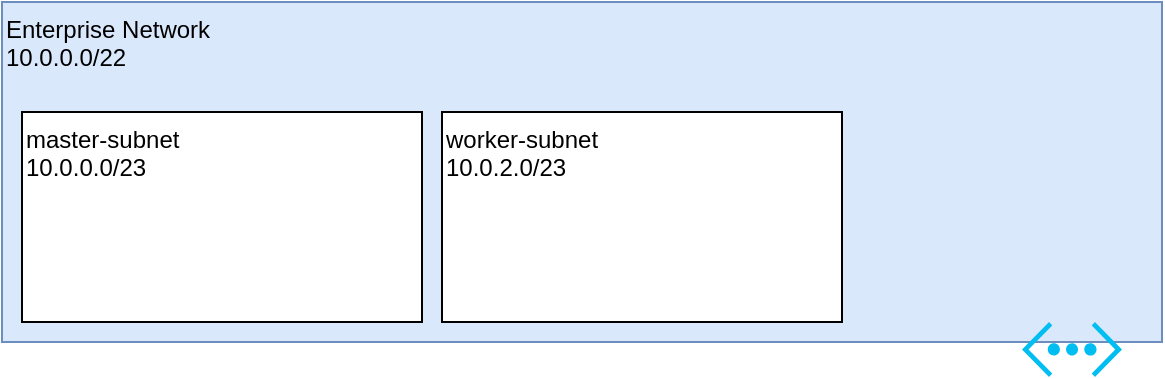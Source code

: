 <mxfile version="14.4.3" type="github">
  <diagram id="lvu1Uq9sEYOPz8YFPqiM" name="Page-1">
    <mxGraphModel dx="462" dy="761" grid="1" gridSize="10" guides="1" tooltips="1" connect="1" arrows="1" fold="1" page="1" pageScale="1" pageWidth="850" pageHeight="1100" math="0" shadow="0">
      <root>
        <mxCell id="0" />
        <mxCell id="1" parent="0" />
        <mxCell id="b3QHdRPmvPjv8o-OY0a0-1" value="Enterprise Network&lt;br&gt;10.0.0.0/22&lt;br&gt;" style="rounded=0;whiteSpace=wrap;html=1;fillColor=#dae8fc;strokeColor=#6c8ebf;verticalAlign=top;align=left;" parent="1" vertex="1">
          <mxGeometry x="50" y="240" width="580" height="170" as="geometry" />
        </mxCell>
        <mxCell id="b3QHdRPmvPjv8o-OY0a0-2" value="master-subnet&lt;br&gt;10.0.0.0/23" style="rounded=0;whiteSpace=wrap;html=1;verticalAlign=top;align=left;" parent="1" vertex="1">
          <mxGeometry x="60" y="295" width="200" height="105" as="geometry" />
        </mxCell>
        <mxCell id="b3QHdRPmvPjv8o-OY0a0-3" value="" style="verticalLabelPosition=bottom;html=1;verticalAlign=top;align=center;strokeColor=none;fillColor=#00BEF2;shape=mxgraph.azure.virtual_network;pointerEvents=1;" parent="1" vertex="1">
          <mxGeometry x="560" y="400" width="50" height="27.5" as="geometry" />
        </mxCell>
        <mxCell id="b3QHdRPmvPjv8o-OY0a0-4" value="worker-subnet&lt;br&gt;10.0.2.0/23" style="rounded=0;whiteSpace=wrap;html=1;align=left;verticalAlign=top;" parent="1" vertex="1">
          <mxGeometry x="270" y="295" width="200" height="105" as="geometry" />
        </mxCell>
      </root>
    </mxGraphModel>
  </diagram>
</mxfile>

